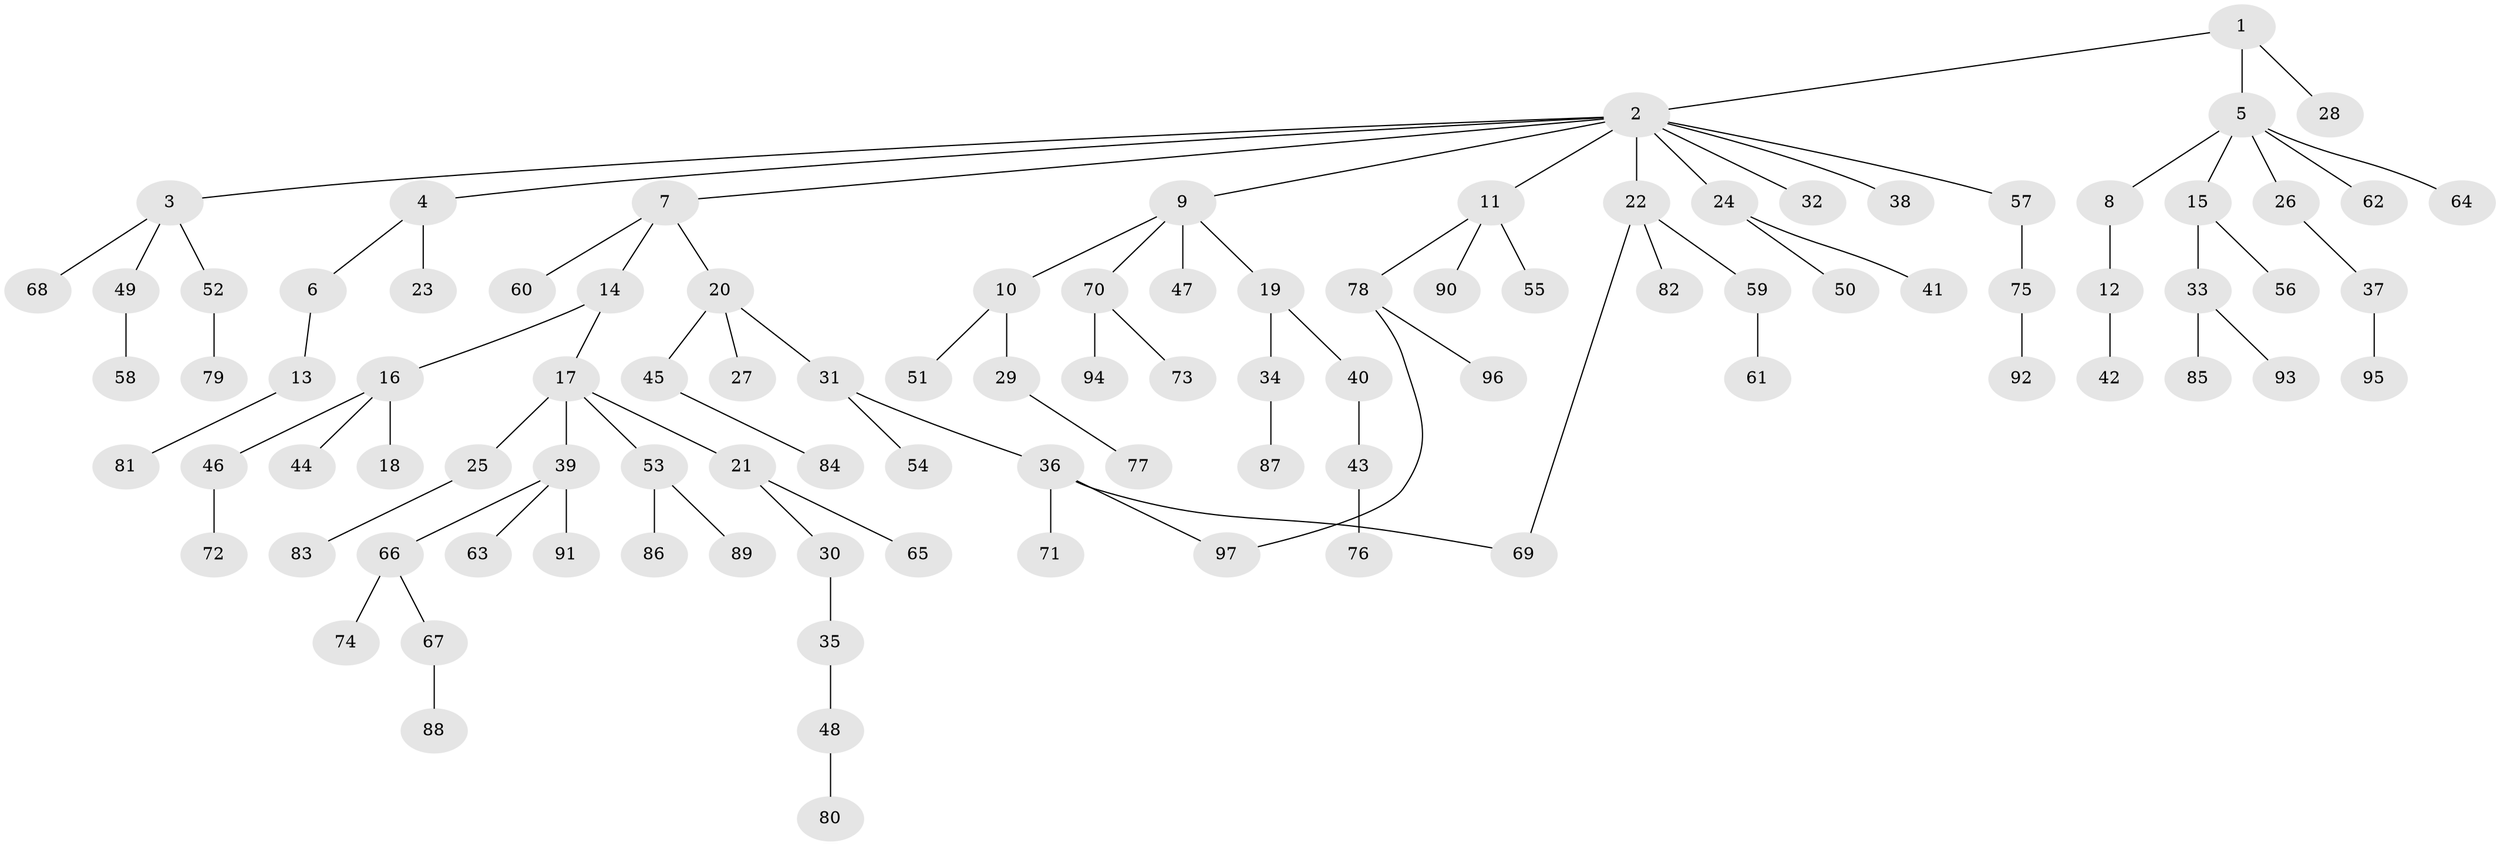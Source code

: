 // coarse degree distribution, {2: 0.4, 8: 0.03333333333333333, 3: 0.16666666666666666, 1: 0.36666666666666664, 4: 0.03333333333333333}
// Generated by graph-tools (version 1.1) at 2025/49/03/04/25 22:49:14]
// undirected, 97 vertices, 98 edges
graph export_dot {
  node [color=gray90,style=filled];
  1;
  2;
  3;
  4;
  5;
  6;
  7;
  8;
  9;
  10;
  11;
  12;
  13;
  14;
  15;
  16;
  17;
  18;
  19;
  20;
  21;
  22;
  23;
  24;
  25;
  26;
  27;
  28;
  29;
  30;
  31;
  32;
  33;
  34;
  35;
  36;
  37;
  38;
  39;
  40;
  41;
  42;
  43;
  44;
  45;
  46;
  47;
  48;
  49;
  50;
  51;
  52;
  53;
  54;
  55;
  56;
  57;
  58;
  59;
  60;
  61;
  62;
  63;
  64;
  65;
  66;
  67;
  68;
  69;
  70;
  71;
  72;
  73;
  74;
  75;
  76;
  77;
  78;
  79;
  80;
  81;
  82;
  83;
  84;
  85;
  86;
  87;
  88;
  89;
  90;
  91;
  92;
  93;
  94;
  95;
  96;
  97;
  1 -- 2;
  1 -- 5;
  1 -- 28;
  2 -- 3;
  2 -- 4;
  2 -- 7;
  2 -- 9;
  2 -- 11;
  2 -- 22;
  2 -- 24;
  2 -- 32;
  2 -- 38;
  2 -- 57;
  3 -- 49;
  3 -- 52;
  3 -- 68;
  4 -- 6;
  4 -- 23;
  5 -- 8;
  5 -- 15;
  5 -- 26;
  5 -- 62;
  5 -- 64;
  6 -- 13;
  7 -- 14;
  7 -- 20;
  7 -- 60;
  8 -- 12;
  9 -- 10;
  9 -- 19;
  9 -- 47;
  9 -- 70;
  10 -- 29;
  10 -- 51;
  11 -- 55;
  11 -- 78;
  11 -- 90;
  12 -- 42;
  13 -- 81;
  14 -- 16;
  14 -- 17;
  15 -- 33;
  15 -- 56;
  16 -- 18;
  16 -- 44;
  16 -- 46;
  17 -- 21;
  17 -- 25;
  17 -- 39;
  17 -- 53;
  19 -- 34;
  19 -- 40;
  20 -- 27;
  20 -- 31;
  20 -- 45;
  21 -- 30;
  21 -- 65;
  22 -- 59;
  22 -- 82;
  22 -- 69;
  24 -- 41;
  24 -- 50;
  25 -- 83;
  26 -- 37;
  29 -- 77;
  30 -- 35;
  31 -- 36;
  31 -- 54;
  33 -- 85;
  33 -- 93;
  34 -- 87;
  35 -- 48;
  36 -- 69;
  36 -- 71;
  36 -- 97;
  37 -- 95;
  39 -- 63;
  39 -- 66;
  39 -- 91;
  40 -- 43;
  43 -- 76;
  45 -- 84;
  46 -- 72;
  48 -- 80;
  49 -- 58;
  52 -- 79;
  53 -- 86;
  53 -- 89;
  57 -- 75;
  59 -- 61;
  66 -- 67;
  66 -- 74;
  67 -- 88;
  70 -- 73;
  70 -- 94;
  75 -- 92;
  78 -- 96;
  78 -- 97;
}
